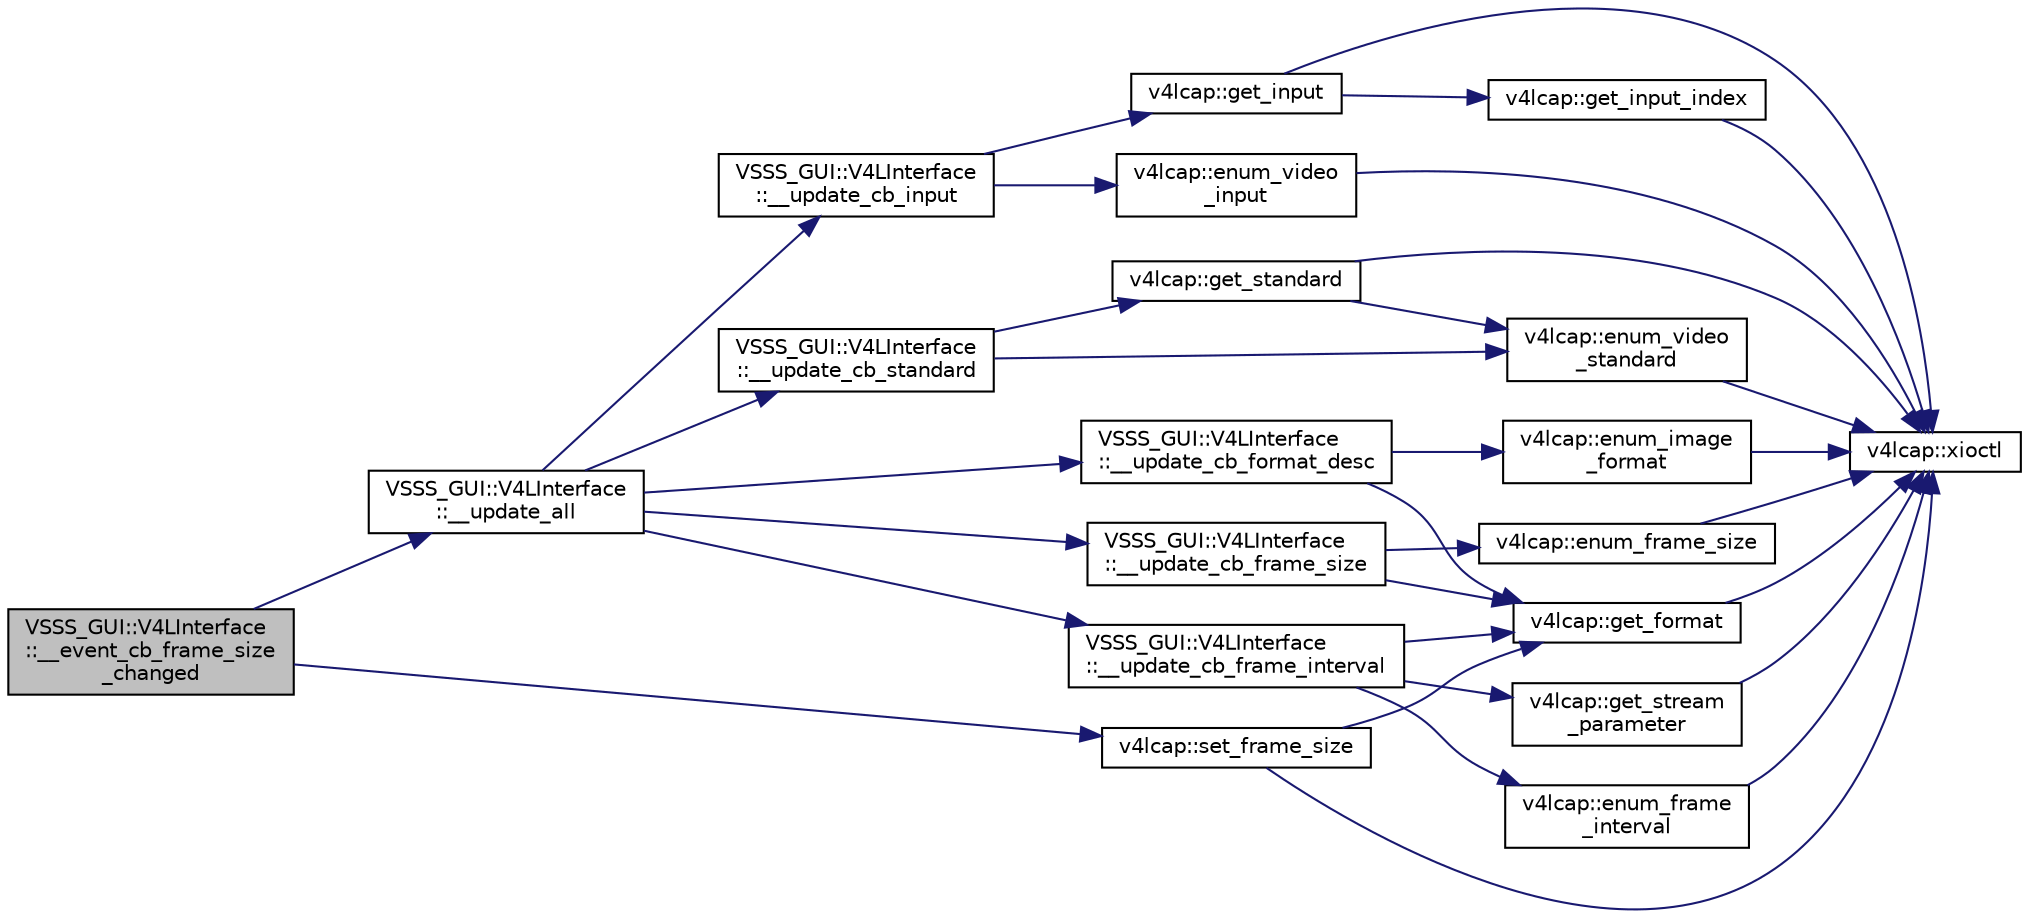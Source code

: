 digraph "VSSS_GUI::V4LInterface::__event_cb_frame_size_changed"
{
 // INTERACTIVE_SVG=YES
  edge [fontname="Helvetica",fontsize="10",labelfontname="Helvetica",labelfontsize="10"];
  node [fontname="Helvetica",fontsize="10",shape=record];
  rankdir="LR";
  Node442 [label="VSSS_GUI::V4LInterface\l::__event_cb_frame_size\l_changed",height=0.2,width=0.4,color="black", fillcolor="grey75", style="filled", fontcolor="black"];
  Node442 -> Node443 [color="midnightblue",fontsize="10",style="solid"];
  Node443 [label="VSSS_GUI::V4LInterface\l::__update_all",height=0.2,width=0.4,color="black", fillcolor="white", style="filled",URL="$class_v_s_s_s___g_u_i_1_1_v4_l_interface.html#ac3fe0a20fd30c6e9505eb375ef63e52e",tooltip="Update all combo box inputs on CaptureGUI. "];
  Node443 -> Node444 [color="midnightblue",fontsize="10",style="solid"];
  Node444 [label="VSSS_GUI::V4LInterface\l::__update_cb_input",height=0.2,width=0.4,color="black", fillcolor="white", style="filled",URL="$class_v_s_s_s___g_u_i_1_1_v4_l_interface.html#a33ec32eed4c06634040616c52b588e01"];
  Node444 -> Node445 [color="midnightblue",fontsize="10",style="solid"];
  Node445 [label="v4lcap::get_input",height=0.2,width=0.4,color="black", fillcolor="white", style="filled",URL="$classv4lcap.html#a11e01d9043a7cb3537a772cc3a5bacb5",tooltip="Get the input object. "];
  Node445 -> Node446 [color="midnightblue",fontsize="10",style="solid"];
  Node446 [label="v4lcap::get_input_index",height=0.2,width=0.4,color="black", fillcolor="white", style="filled",URL="$classv4lcap.html#ad6cf8417903c40e86a087a236cd39337",tooltip="Get the input index object. "];
  Node446 -> Node447 [color="midnightblue",fontsize="10",style="solid"];
  Node447 [label="v4lcap::xioctl",height=0.2,width=0.4,color="black", fillcolor="white", style="filled",URL="$classv4lcap.html#ab5aaa5a8c0df17f5ca57e0b5170232cb"];
  Node445 -> Node447 [color="midnightblue",fontsize="10",style="solid"];
  Node444 -> Node448 [color="midnightblue",fontsize="10",style="solid"];
  Node448 [label="v4lcap::enum_video\l_input",height=0.2,width=0.4,color="black", fillcolor="white", style="filled",URL="$classv4lcap.html#a77a9eda7d80dcf417afd97e6417d900b",tooltip="Enumerate video inputs. "];
  Node448 -> Node447 [color="midnightblue",fontsize="10",style="solid"];
  Node443 -> Node449 [color="midnightblue",fontsize="10",style="solid"];
  Node449 [label="VSSS_GUI::V4LInterface\l::__update_cb_standard",height=0.2,width=0.4,color="black", fillcolor="white", style="filled",URL="$class_v_s_s_s___g_u_i_1_1_v4_l_interface.html#a0decb6d5b23790bf902f9d202d727235"];
  Node449 -> Node450 [color="midnightblue",fontsize="10",style="solid"];
  Node450 [label="v4lcap::get_standard",height=0.2,width=0.4,color="black", fillcolor="white", style="filled",URL="$classv4lcap.html#ad3ae859cc6d6d99146619ba550514aab",tooltip="Get the standard object. "];
  Node450 -> Node451 [color="midnightblue",fontsize="10",style="solid"];
  Node451 [label="v4lcap::enum_video\l_standard",height=0.2,width=0.4,color="black", fillcolor="white", style="filled",URL="$classv4lcap.html#a236476c3f736c1870a63ed79f4c1d5a9",tooltip="Enumerate supported video. "];
  Node451 -> Node447 [color="midnightblue",fontsize="10",style="solid"];
  Node450 -> Node447 [color="midnightblue",fontsize="10",style="solid"];
  Node449 -> Node451 [color="midnightblue",fontsize="10",style="solid"];
  Node443 -> Node452 [color="midnightblue",fontsize="10",style="solid"];
  Node452 [label="VSSS_GUI::V4LInterface\l::__update_cb_format_desc",height=0.2,width=0.4,color="black", fillcolor="white", style="filled",URL="$class_v_s_s_s___g_u_i_1_1_v4_l_interface.html#ad2da97031a8ca5d9e2d99f5a5459c267"];
  Node452 -> Node453 [color="midnightblue",fontsize="10",style="solid"];
  Node453 [label="v4lcap::get_format",height=0.2,width=0.4,color="black", fillcolor="white", style="filled",URL="$classv4lcap.html#aa5c521438e06e14625c05a02bafd35c1",tooltip="Get the format object. "];
  Node453 -> Node447 [color="midnightblue",fontsize="10",style="solid"];
  Node452 -> Node454 [color="midnightblue",fontsize="10",style="solid"];
  Node454 [label="v4lcap::enum_image\l_format",height=0.2,width=0.4,color="black", fillcolor="white", style="filled",URL="$classv4lcap.html#a4f5a8ccdd2a75e9d2f2d4d541fdb84dd",tooltip="Enumerate image formats. "];
  Node454 -> Node447 [color="midnightblue",fontsize="10",style="solid"];
  Node443 -> Node455 [color="midnightblue",fontsize="10",style="solid"];
  Node455 [label="VSSS_GUI::V4LInterface\l::__update_cb_frame_size",height=0.2,width=0.4,color="black", fillcolor="white", style="filled",URL="$class_v_s_s_s___g_u_i_1_1_v4_l_interface.html#ab30bca15d7c9ffb5d3e7bc38ad2def25"];
  Node455 -> Node453 [color="midnightblue",fontsize="10",style="solid"];
  Node455 -> Node456 [color="midnightblue",fontsize="10",style="solid"];
  Node456 [label="v4lcap::enum_frame_size",height=0.2,width=0.4,color="black", fillcolor="white", style="filled",URL="$classv4lcap.html#a6b806d7b2bfce38081f71fe01f380f6f",tooltip="Enumerate frame sizes. "];
  Node456 -> Node447 [color="midnightblue",fontsize="10",style="solid"];
  Node443 -> Node457 [color="midnightblue",fontsize="10",style="solid"];
  Node457 [label="VSSS_GUI::V4LInterface\l::__update_cb_frame_interval",height=0.2,width=0.4,color="black", fillcolor="white", style="filled",URL="$class_v_s_s_s___g_u_i_1_1_v4_l_interface.html#a0eeae871fc38dab3693860f6f391e062"];
  Node457 -> Node453 [color="midnightblue",fontsize="10",style="solid"];
  Node457 -> Node458 [color="midnightblue",fontsize="10",style="solid"];
  Node458 [label="v4lcap::get_stream\l_parameter",height=0.2,width=0.4,color="black", fillcolor="white", style="filled",URL="$classv4lcap.html#a067a6b97d6c4d3ea83454132f1d3c87e",tooltip="Get the stream parameter object. "];
  Node458 -> Node447 [color="midnightblue",fontsize="10",style="solid"];
  Node457 -> Node459 [color="midnightblue",fontsize="10",style="solid"];
  Node459 [label="v4lcap::enum_frame\l_interval",height=0.2,width=0.4,color="black", fillcolor="white", style="filled",URL="$classv4lcap.html#af4e34a5583945f2d24dd0cb298b5e191",tooltip="enumerate frame intervals "];
  Node459 -> Node447 [color="midnightblue",fontsize="10",style="solid"];
  Node442 -> Node460 [color="midnightblue",fontsize="10",style="solid"];
  Node460 [label="v4lcap::set_frame_size",height=0.2,width=0.4,color="black", fillcolor="white", style="filled",URL="$classv4lcap.html#a6ad01c926c3162e858e030c8525cb94b",tooltip="Set the frame size object. "];
  Node460 -> Node453 [color="midnightblue",fontsize="10",style="solid"];
  Node460 -> Node447 [color="midnightblue",fontsize="10",style="solid"];
}
